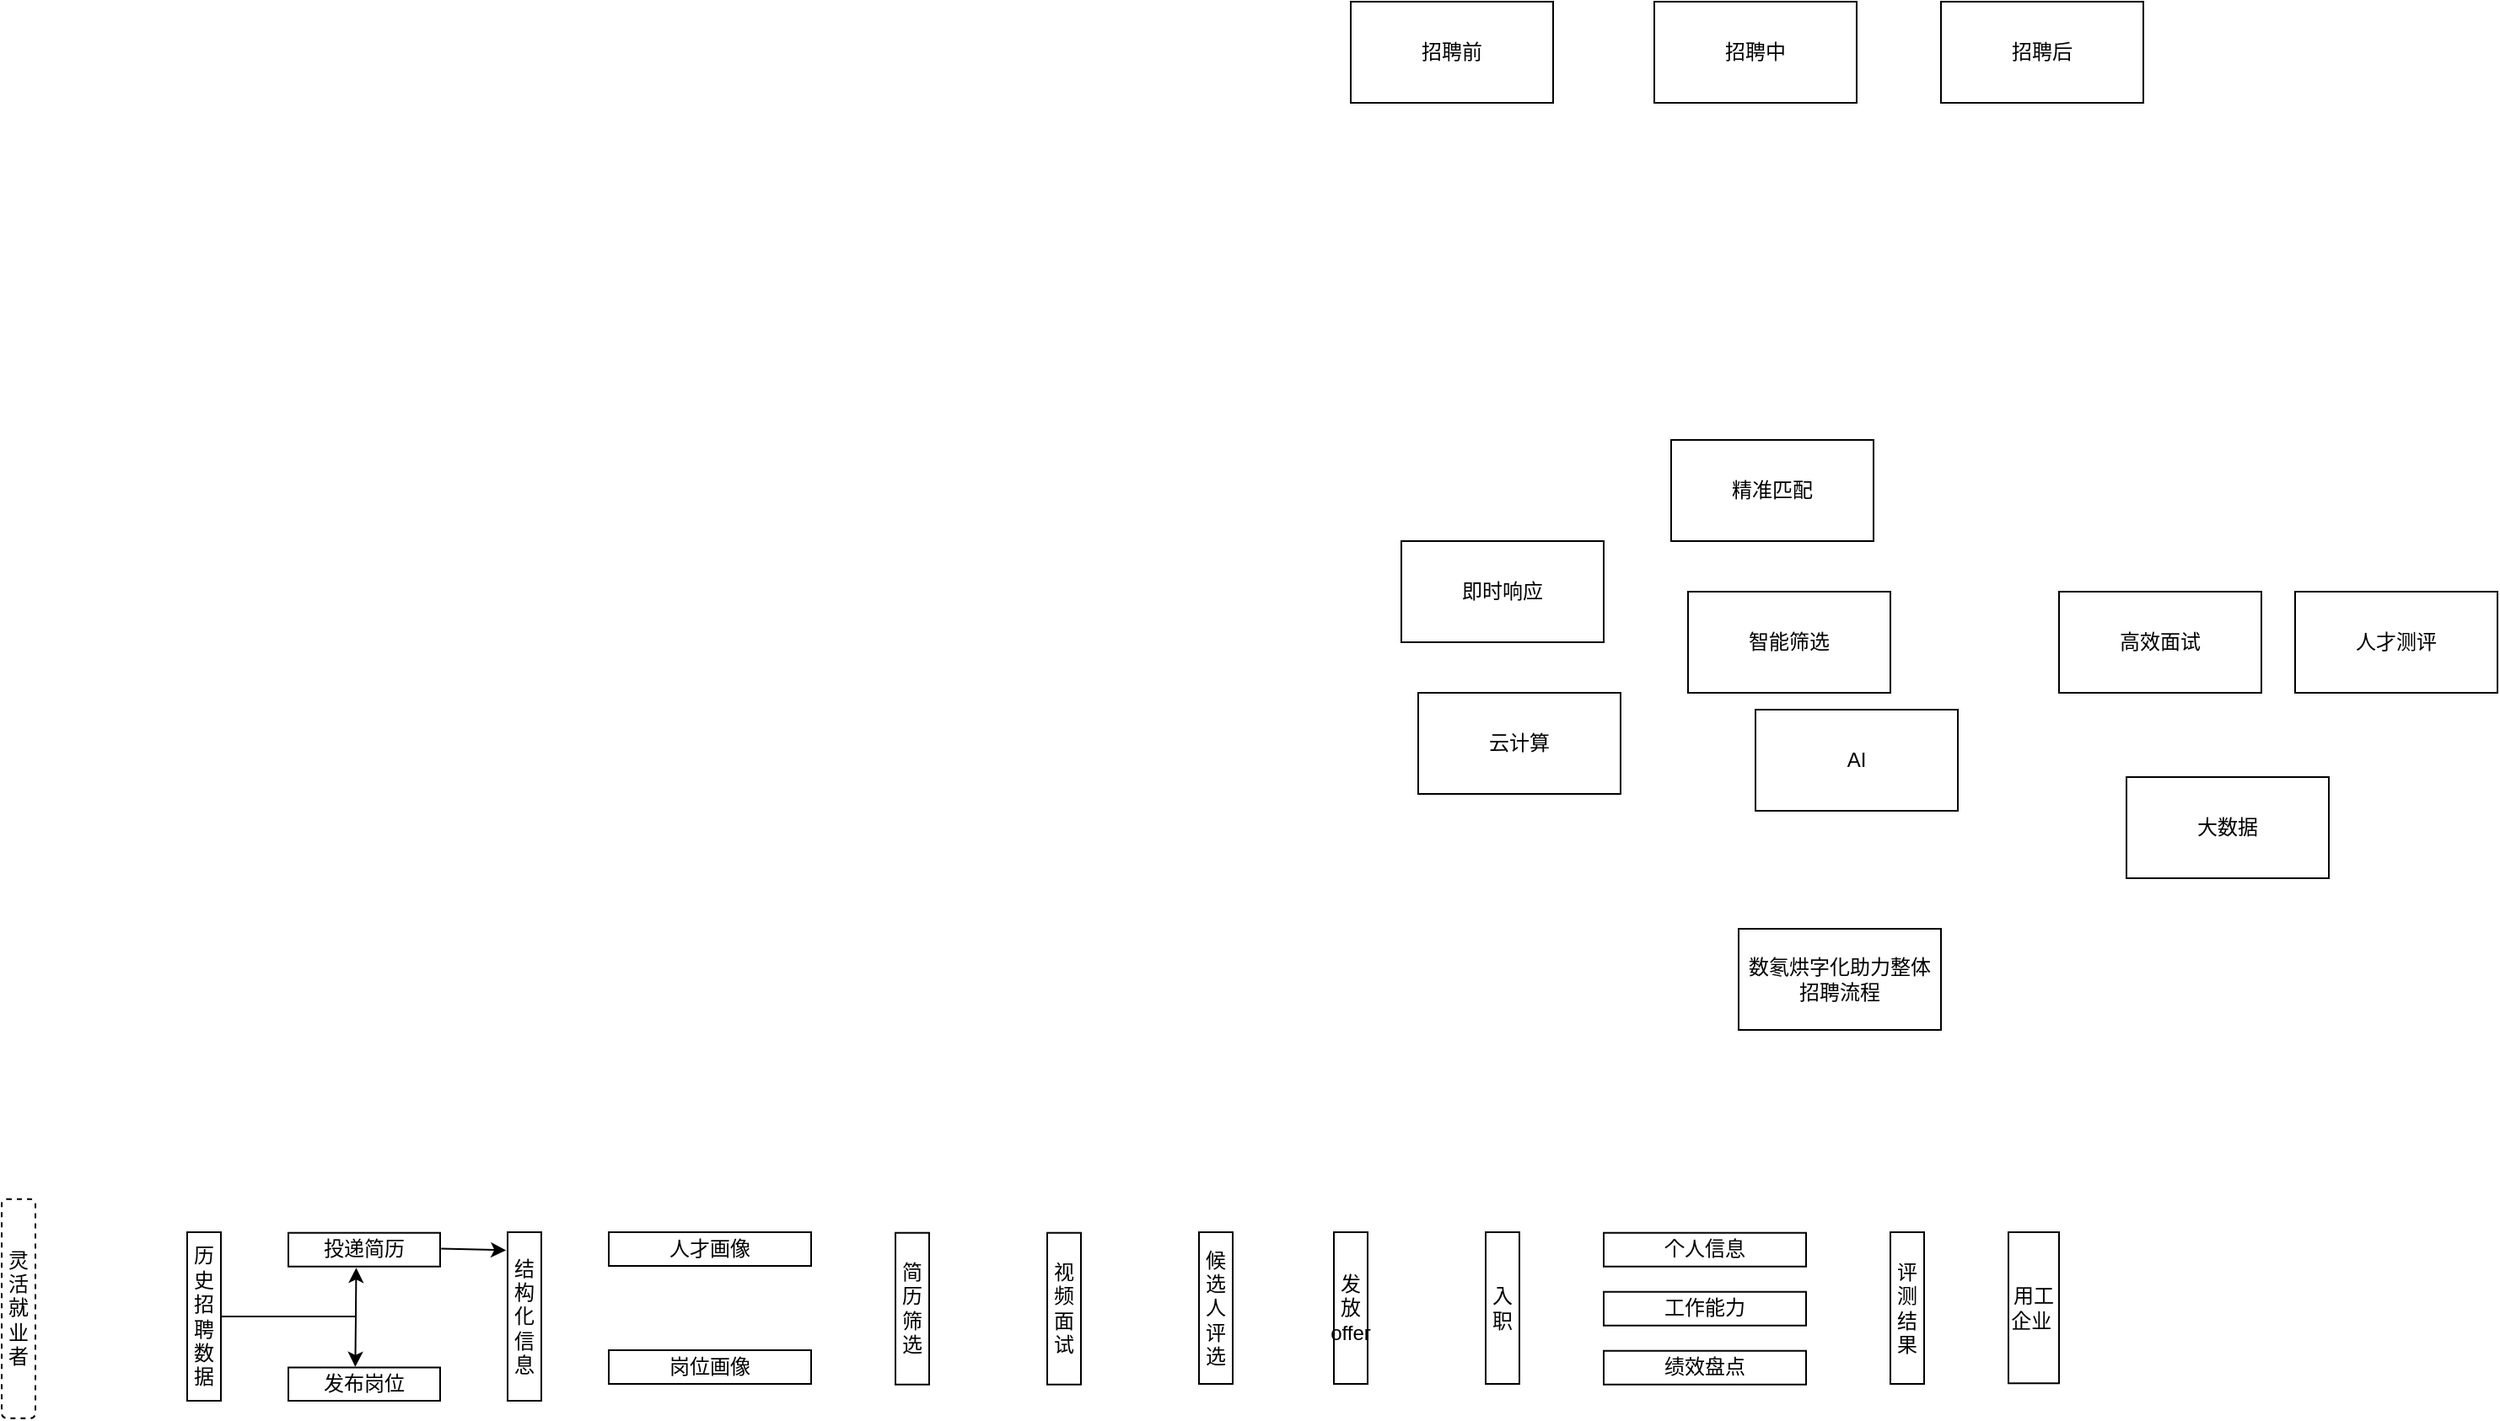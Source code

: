 <mxfile version="24.4.13" type="github">
  <diagram name="Page-1" id="OvC9usSgJgSxYnSor2t8">
    <mxGraphModel dx="1226" dy="387" grid="1" gridSize="10" guides="1" tooltips="1" connect="1" arrows="1" fold="1" page="1" pageScale="1" pageWidth="850" pageHeight="1100" background="#ffffff" math="0" shadow="0">
      <root>
        <mxCell id="0" />
        <mxCell id="1" parent="0" />
        <mxCell id="eVf1ZyIzbr-brX2mgaoc-1" value="招聘前" style="rounded=0;whiteSpace=wrap;html=1;" parent="1" vertex="1">
          <mxGeometry x="160" y="250" width="120" height="60" as="geometry" />
        </mxCell>
        <mxCell id="eVf1ZyIzbr-brX2mgaoc-3" value="招聘中" style="rounded=0;whiteSpace=wrap;html=1;" parent="1" vertex="1">
          <mxGeometry x="340" y="250" width="120" height="60" as="geometry" />
        </mxCell>
        <mxCell id="eVf1ZyIzbr-brX2mgaoc-4" value="招聘后" style="rounded=0;whiteSpace=wrap;html=1;" parent="1" vertex="1">
          <mxGeometry x="510" y="250" width="120" height="60" as="geometry" />
        </mxCell>
        <mxCell id="eVf1ZyIzbr-brX2mgaoc-5" value="云计算" style="rounded=0;whiteSpace=wrap;html=1;" parent="1" vertex="1">
          <mxGeometry x="200" y="660" width="120" height="60" as="geometry" />
        </mxCell>
        <mxCell id="eVf1ZyIzbr-brX2mgaoc-6" value="AI" style="rounded=0;whiteSpace=wrap;html=1;" parent="1" vertex="1">
          <mxGeometry x="400" y="670" width="120" height="60" as="geometry" />
        </mxCell>
        <mxCell id="eVf1ZyIzbr-brX2mgaoc-7" value="大数据" style="rounded=0;whiteSpace=wrap;html=1;" parent="1" vertex="1">
          <mxGeometry x="620" y="710" width="120" height="60" as="geometry" />
        </mxCell>
        <mxCell id="eVf1ZyIzbr-brX2mgaoc-8" value="数氡烘字化助力整体招聘流程" style="rounded=0;whiteSpace=wrap;html=1;" parent="1" vertex="1">
          <mxGeometry x="390" y="800" width="120" height="60" as="geometry" />
        </mxCell>
        <mxCell id="eVf1ZyIzbr-brX2mgaoc-9" value="即时响应" style="rounded=0;whiteSpace=wrap;html=1;" parent="1" vertex="1">
          <mxGeometry x="190" y="570" width="120" height="60" as="geometry" />
        </mxCell>
        <mxCell id="eVf1ZyIzbr-brX2mgaoc-10" value="精准匹配" style="rounded=0;whiteSpace=wrap;html=1;" parent="1" vertex="1">
          <mxGeometry x="350" y="510" width="120" height="60" as="geometry" />
        </mxCell>
        <mxCell id="eVf1ZyIzbr-brX2mgaoc-11" value="智能筛选" style="rounded=0;whiteSpace=wrap;html=1;" parent="1" vertex="1">
          <mxGeometry x="360" y="600" width="120" height="60" as="geometry" />
        </mxCell>
        <mxCell id="eVf1ZyIzbr-brX2mgaoc-13" value="高效面试" style="rounded=0;whiteSpace=wrap;html=1;" parent="1" vertex="1">
          <mxGeometry x="580" y="600" width="120" height="60" as="geometry" />
        </mxCell>
        <mxCell id="eVf1ZyIzbr-brX2mgaoc-15" value="人才测评" style="rounded=0;whiteSpace=wrap;html=1;" parent="1" vertex="1">
          <mxGeometry x="720" y="600" width="120" height="60" as="geometry" />
        </mxCell>
        <mxCell id="eVf1ZyIzbr-brX2mgaoc-16" value="结构化信息" style="rounded=0;whiteSpace=wrap;html=1;" parent="1" vertex="1">
          <mxGeometry x="-340" y="980" width="20" height="100" as="geometry" />
        </mxCell>
        <mxCell id="eVf1ZyIzbr-brX2mgaoc-18" value="灵活就业者" style="rounded=1;whiteSpace=wrap;html=1;dashed=1;" parent="1" vertex="1">
          <mxGeometry x="-640" y="960.37" width="20" height="130" as="geometry" />
        </mxCell>
        <mxCell id="eVf1ZyIzbr-brX2mgaoc-19" value="投递简历" style="rounded=0;whiteSpace=wrap;html=1;" parent="1" vertex="1">
          <mxGeometry x="-470" y="980.37" width="90" height="20" as="geometry" />
        </mxCell>
        <mxCell id="eVf1ZyIzbr-brX2mgaoc-20" value="发布岗位" style="rounded=0;whiteSpace=wrap;html=1;" parent="1" vertex="1">
          <mxGeometry x="-470" y="1060.25" width="90" height="19.75" as="geometry" />
        </mxCell>
        <mxCell id="eVf1ZyIzbr-brX2mgaoc-22" value="历史招聘数据" style="rounded=0;whiteSpace=wrap;html=1;fillColor=default;" parent="1" vertex="1">
          <mxGeometry x="-530" y="980" width="20" height="100" as="geometry" />
        </mxCell>
        <mxCell id="eVf1ZyIzbr-brX2mgaoc-23" value="人才画像" style="rounded=0;whiteSpace=wrap;html=1;" parent="1" vertex="1">
          <mxGeometry x="-280" y="980" width="120" height="20" as="geometry" />
        </mxCell>
        <mxCell id="eVf1ZyIzbr-brX2mgaoc-24" value="岗位画像" style="rounded=0;whiteSpace=wrap;html=1;" parent="1" vertex="1">
          <mxGeometry x="-280" y="1050" width="120" height="20" as="geometry" />
        </mxCell>
        <mxCell id="eVf1ZyIzbr-brX2mgaoc-27" value="简历筛选" style="rounded=0;whiteSpace=wrap;html=1;" parent="1" vertex="1">
          <mxGeometry x="-110" y="980.37" width="20" height="90" as="geometry" />
        </mxCell>
        <mxCell id="eVf1ZyIzbr-brX2mgaoc-29" value="视频面试" style="rounded=0;whiteSpace=wrap;html=1;" parent="1" vertex="1">
          <mxGeometry x="-20" y="980.37" width="20" height="90" as="geometry" />
        </mxCell>
        <mxCell id="eVf1ZyIzbr-brX2mgaoc-30" value="发放offer" style="rounded=0;whiteSpace=wrap;html=1;" parent="1" vertex="1">
          <mxGeometry x="150" y="980" width="20" height="90" as="geometry" />
        </mxCell>
        <mxCell id="eVf1ZyIzbr-brX2mgaoc-31" value="候选人评选" style="rounded=0;whiteSpace=wrap;html=1;" parent="1" vertex="1">
          <mxGeometry x="70" y="980" width="20" height="90" as="geometry" />
        </mxCell>
        <mxCell id="eVf1ZyIzbr-brX2mgaoc-33" value="入职" style="rounded=0;whiteSpace=wrap;html=1;" parent="1" vertex="1">
          <mxGeometry x="240" y="980" width="20" height="90" as="geometry" />
        </mxCell>
        <mxCell id="eVf1ZyIzbr-brX2mgaoc-34" value="个人信息" style="rounded=0;whiteSpace=wrap;html=1;" parent="1" vertex="1">
          <mxGeometry x="310" y="980.37" width="120" height="20" as="geometry" />
        </mxCell>
        <mxCell id="eVf1ZyIzbr-brX2mgaoc-35" value="工作能力" style="rounded=0;whiteSpace=wrap;html=1;" parent="1" vertex="1">
          <mxGeometry x="310" y="1015.37" width="120" height="20" as="geometry" />
        </mxCell>
        <mxCell id="eVf1ZyIzbr-brX2mgaoc-36" value="绩效盘点" style="rounded=0;whiteSpace=wrap;html=1;" parent="1" vertex="1">
          <mxGeometry x="310" y="1050.37" width="120" height="20" as="geometry" />
        </mxCell>
        <mxCell id="eVf1ZyIzbr-brX2mgaoc-37" value="评测结果" style="rounded=0;whiteSpace=wrap;html=1;" parent="1" vertex="1">
          <mxGeometry x="480" y="980" width="20" height="90" as="geometry" />
        </mxCell>
        <mxCell id="eVf1ZyIzbr-brX2mgaoc-38" value="用工企业&lt;span style=&quot;white-space: pre;&quot;&gt;&#x9;&lt;/span&gt;" style="rounded=0;whiteSpace=wrap;html=1;" parent="1" vertex="1">
          <mxGeometry x="550" y="980" width="30" height="89.63" as="geometry" />
        </mxCell>
        <mxCell id="UpopN2e4FFocGODJ9OR7-4" value="" style="endArrow=none;html=1;rounded=0;exitX=1;exitY=0.5;exitDx=0;exitDy=0;" edge="1" parent="1" source="eVf1ZyIzbr-brX2mgaoc-22">
          <mxGeometry width="50" height="50" relative="1" as="geometry">
            <mxPoint x="-510" y="1070" as="sourcePoint" />
            <mxPoint x="-430" y="1030" as="targetPoint" />
          </mxGeometry>
        </mxCell>
        <mxCell id="UpopN2e4FFocGODJ9OR7-5" value="" style="endArrow=classic;startArrow=classic;html=1;rounded=0;entryX=0.447;entryY=1.037;entryDx=0;entryDy=0;entryPerimeter=0;exitX=0.441;exitY=-0.019;exitDx=0;exitDy=0;exitPerimeter=0;" edge="1" parent="1" source="eVf1ZyIzbr-brX2mgaoc-20" target="eVf1ZyIzbr-brX2mgaoc-19">
          <mxGeometry width="50" height="50" relative="1" as="geometry">
            <mxPoint x="-425" y="1057.281" as="sourcePoint" />
            <mxPoint x="-424.82" y="1000.37" as="targetPoint" />
            <Array as="points">
              <mxPoint x="-430" y="1030" />
            </Array>
          </mxGeometry>
        </mxCell>
        <mxCell id="UpopN2e4FFocGODJ9OR7-13" value="" style="endArrow=classic;html=1;rounded=0;entryX=-0.044;entryY=0.107;entryDx=0;entryDy=0;entryPerimeter=0;exitX=1.007;exitY=0.47;exitDx=0;exitDy=0;exitPerimeter=0;" edge="1" parent="1" source="eVf1ZyIzbr-brX2mgaoc-19" target="eVf1ZyIzbr-brX2mgaoc-16">
          <mxGeometry width="50" height="50" relative="1" as="geometry">
            <mxPoint x="-377" y="988" as="sourcePoint" />
            <mxPoint x="-350" y="1030" as="targetPoint" />
          </mxGeometry>
        </mxCell>
      </root>
    </mxGraphModel>
  </diagram>
</mxfile>

